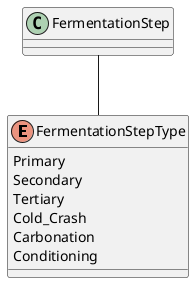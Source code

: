 @startuml
Enum "FermentationStepType" {
    Primary
    Secondary
    Tertiary
    Cold_Crash
    Carbonation
    Conditioning
}
FermentationStep -- FermentationStepType
@enduml